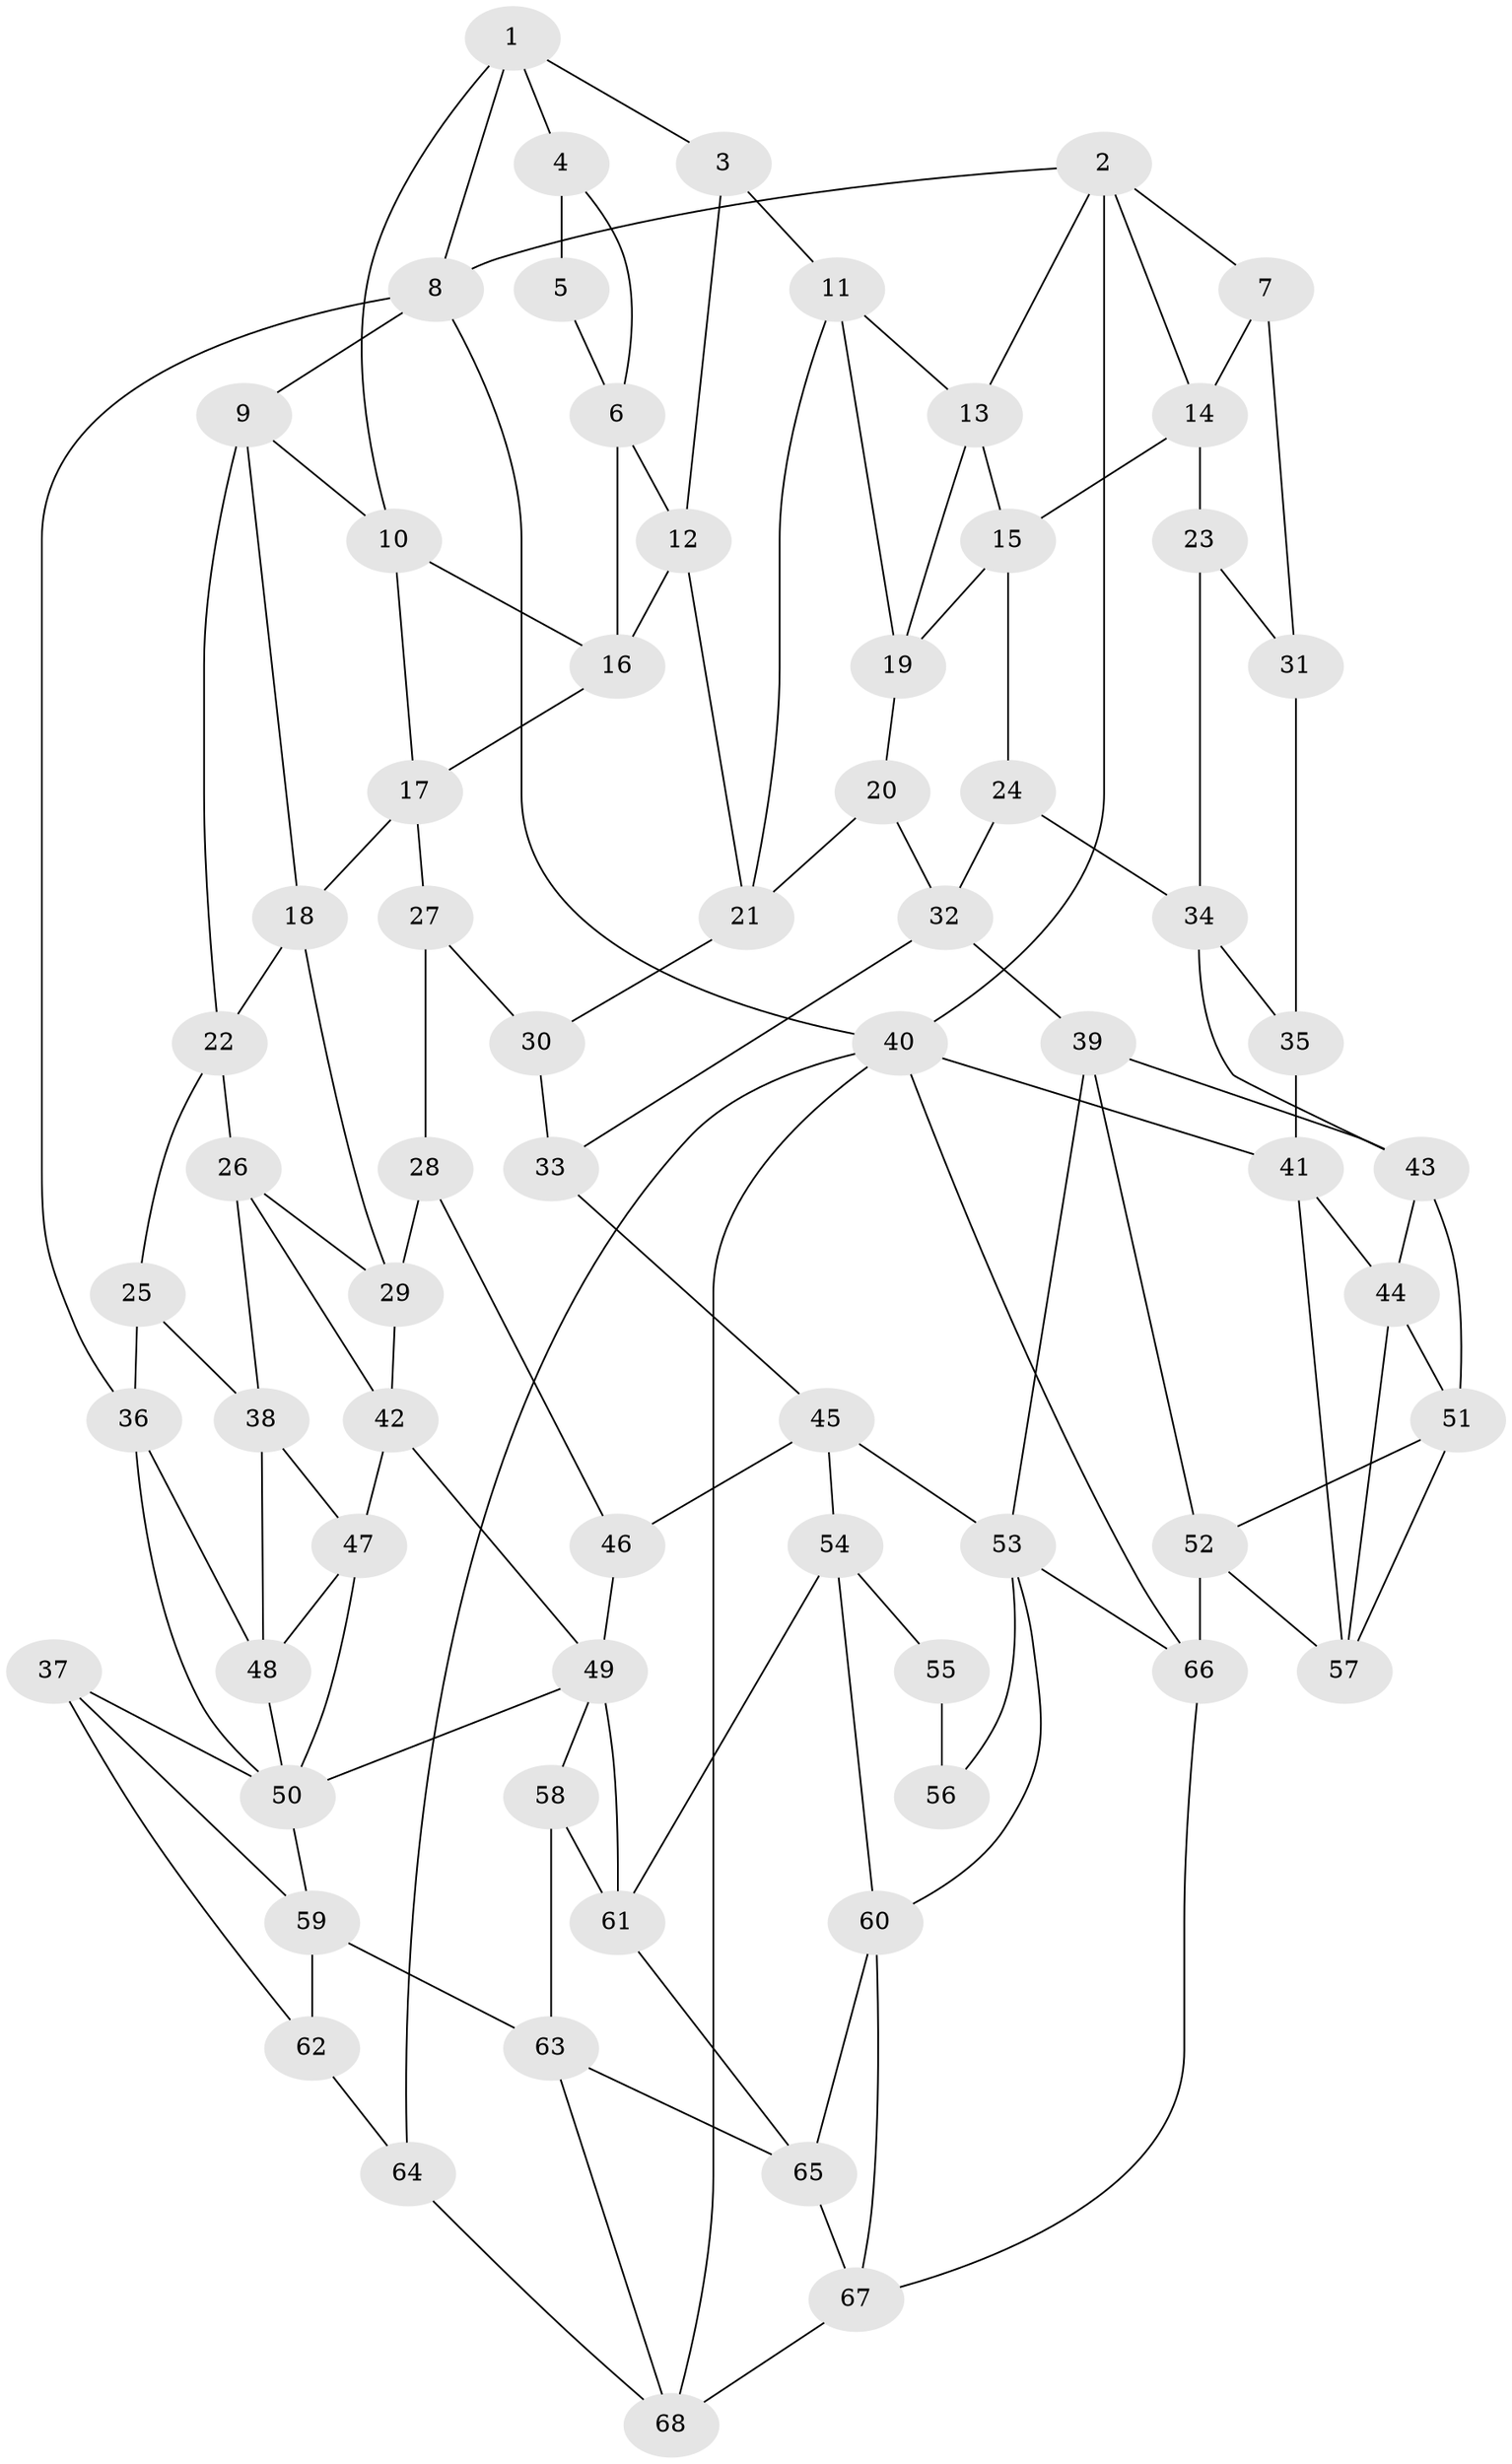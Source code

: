 // original degree distribution, {3: 0.022058823529411766, 6: 0.25, 5: 0.47794117647058826, 4: 0.25}
// Generated by graph-tools (version 1.1) at 2025/27/03/09/25 03:27:07]
// undirected, 68 vertices, 128 edges
graph export_dot {
graph [start="1"]
  node [color=gray90,style=filled];
  1;
  2;
  3;
  4;
  5;
  6;
  7;
  8;
  9;
  10;
  11;
  12;
  13;
  14;
  15;
  16;
  17;
  18;
  19;
  20;
  21;
  22;
  23;
  24;
  25;
  26;
  27;
  28;
  29;
  30;
  31;
  32;
  33;
  34;
  35;
  36;
  37;
  38;
  39;
  40;
  41;
  42;
  43;
  44;
  45;
  46;
  47;
  48;
  49;
  50;
  51;
  52;
  53;
  54;
  55;
  56;
  57;
  58;
  59;
  60;
  61;
  62;
  63;
  64;
  65;
  66;
  67;
  68;
  1 -- 3 [weight=1.0];
  1 -- 4 [weight=1.0];
  1 -- 8 [weight=1.0];
  1 -- 10 [weight=1.0];
  2 -- 7 [weight=1.0];
  2 -- 8 [weight=1.0];
  2 -- 13 [weight=1.0];
  2 -- 14 [weight=1.0];
  2 -- 40 [weight=1.0];
  3 -- 11 [weight=1.0];
  3 -- 12 [weight=1.0];
  4 -- 5 [weight=2.0];
  4 -- 6 [weight=1.0];
  5 -- 6 [weight=1.0];
  6 -- 12 [weight=1.0];
  6 -- 16 [weight=1.0];
  7 -- 14 [weight=1.0];
  7 -- 31 [weight=1.0];
  8 -- 9 [weight=1.0];
  8 -- 36 [weight=1.0];
  8 -- 40 [weight=1.0];
  9 -- 10 [weight=1.0];
  9 -- 18 [weight=1.0];
  9 -- 22 [weight=1.0];
  10 -- 16 [weight=1.0];
  10 -- 17 [weight=1.0];
  11 -- 13 [weight=1.0];
  11 -- 19 [weight=1.0];
  11 -- 21 [weight=1.0];
  12 -- 16 [weight=1.0];
  12 -- 21 [weight=1.0];
  13 -- 15 [weight=1.0];
  13 -- 19 [weight=1.0];
  14 -- 15 [weight=1.0];
  14 -- 23 [weight=1.0];
  15 -- 19 [weight=1.0];
  15 -- 24 [weight=1.0];
  16 -- 17 [weight=1.0];
  17 -- 18 [weight=1.0];
  17 -- 27 [weight=1.0];
  18 -- 22 [weight=1.0];
  18 -- 29 [weight=1.0];
  19 -- 20 [weight=1.0];
  20 -- 21 [weight=1.0];
  20 -- 32 [weight=1.0];
  21 -- 30 [weight=1.0];
  22 -- 25 [weight=1.0];
  22 -- 26 [weight=1.0];
  23 -- 31 [weight=2.0];
  23 -- 34 [weight=1.0];
  24 -- 32 [weight=1.0];
  24 -- 34 [weight=1.0];
  25 -- 36 [weight=1.0];
  25 -- 38 [weight=1.0];
  26 -- 29 [weight=1.0];
  26 -- 38 [weight=1.0];
  26 -- 42 [weight=1.0];
  27 -- 28 [weight=1.0];
  27 -- 30 [weight=2.0];
  28 -- 29 [weight=1.0];
  28 -- 46 [weight=1.0];
  29 -- 42 [weight=1.0];
  30 -- 33 [weight=1.0];
  31 -- 35 [weight=1.0];
  32 -- 33 [weight=1.0];
  32 -- 39 [weight=1.0];
  33 -- 45 [weight=1.0];
  34 -- 35 [weight=1.0];
  34 -- 43 [weight=1.0];
  35 -- 41 [weight=1.0];
  36 -- 48 [weight=1.0];
  36 -- 50 [weight=1.0];
  37 -- 50 [weight=1.0];
  37 -- 59 [weight=1.0];
  37 -- 62 [weight=1.0];
  38 -- 47 [weight=1.0];
  38 -- 48 [weight=1.0];
  39 -- 43 [weight=1.0];
  39 -- 52 [weight=1.0];
  39 -- 53 [weight=1.0];
  40 -- 41 [weight=1.0];
  40 -- 64 [weight=1.0];
  40 -- 66 [weight=1.0];
  40 -- 68 [weight=1.0];
  41 -- 44 [weight=1.0];
  41 -- 57 [weight=1.0];
  42 -- 47 [weight=1.0];
  42 -- 49 [weight=1.0];
  43 -- 44 [weight=1.0];
  43 -- 51 [weight=1.0];
  44 -- 51 [weight=1.0];
  44 -- 57 [weight=1.0];
  45 -- 46 [weight=1.0];
  45 -- 53 [weight=1.0];
  45 -- 54 [weight=1.0];
  46 -- 49 [weight=2.0];
  47 -- 48 [weight=1.0];
  47 -- 50 [weight=1.0];
  48 -- 50 [weight=1.0];
  49 -- 50 [weight=1.0];
  49 -- 58 [weight=1.0];
  49 -- 61 [weight=1.0];
  50 -- 59 [weight=1.0];
  51 -- 52 [weight=3.0];
  51 -- 57 [weight=1.0];
  52 -- 57 [weight=1.0];
  52 -- 66 [weight=1.0];
  53 -- 56 [weight=1.0];
  53 -- 60 [weight=1.0];
  53 -- 66 [weight=1.0];
  54 -- 55 [weight=1.0];
  54 -- 60 [weight=1.0];
  54 -- 61 [weight=1.0];
  55 -- 56 [weight=2.0];
  58 -- 61 [weight=1.0];
  58 -- 63 [weight=1.0];
  59 -- 62 [weight=1.0];
  59 -- 63 [weight=1.0];
  60 -- 65 [weight=1.0];
  60 -- 67 [weight=1.0];
  61 -- 65 [weight=1.0];
  62 -- 64 [weight=2.0];
  63 -- 65 [weight=1.0];
  63 -- 68 [weight=1.0];
  64 -- 68 [weight=1.0];
  65 -- 67 [weight=1.0];
  66 -- 67 [weight=1.0];
  67 -- 68 [weight=1.0];
}
